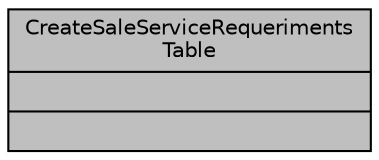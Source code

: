 digraph "CreateSaleServiceRequerimentsTable"
{
 // LATEX_PDF_SIZE
  bgcolor="transparent";
  edge [fontname="Helvetica",fontsize="10",labelfontname="Helvetica",labelfontsize="10"];
  node [fontname="Helvetica",fontsize="10",shape=record];
  Node1 [label="{CreateSaleServiceRequeriments\lTable\n||}",height=0.2,width=0.4,color="black", fillcolor="grey75", style="filled", fontcolor="black",tooltip="[descripción detallada]"];
}
